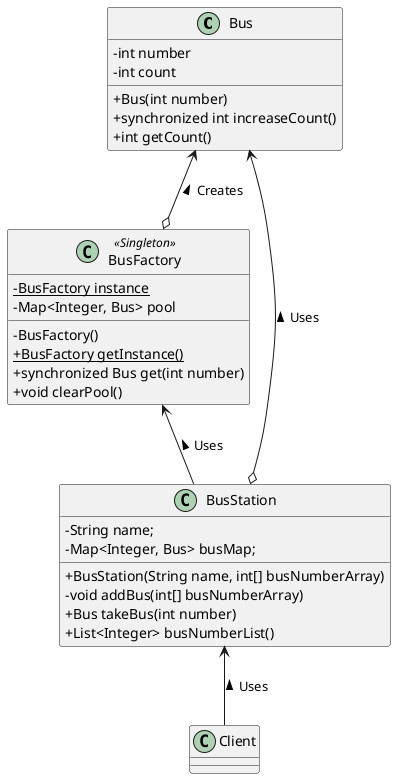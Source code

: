 @startuml
skinparam classAttributeIconSize 0

class Bus{
	-int number
	-int count

	+Bus(int number)
	+synchronized int increaseCount()
	+int getCount()
}

class BusFactory <<Singleton>> {
	-{static} BusFactory instance
	-Map<Integer, Bus> pool
	-BusFactory()
	+{static} BusFactory getInstance()
	+synchronized Bus get(int number)
	+void clearPool()
}

class BusStation {
	-String name;
	-Map<Integer, Bus> busMap;

	+BusStation(String name, int[] busNumberArray)
	-void addBus(int[] busNumberArray)
	+Bus takeBus(int number)
	+List<Integer> busNumberList()
}

Bus <--o BusFactory : Creates <
Bus <--o BusStation : Uses <
BusFactory <-- BusStation : Uses <

BusStation <-- Client : Uses <


@enduml